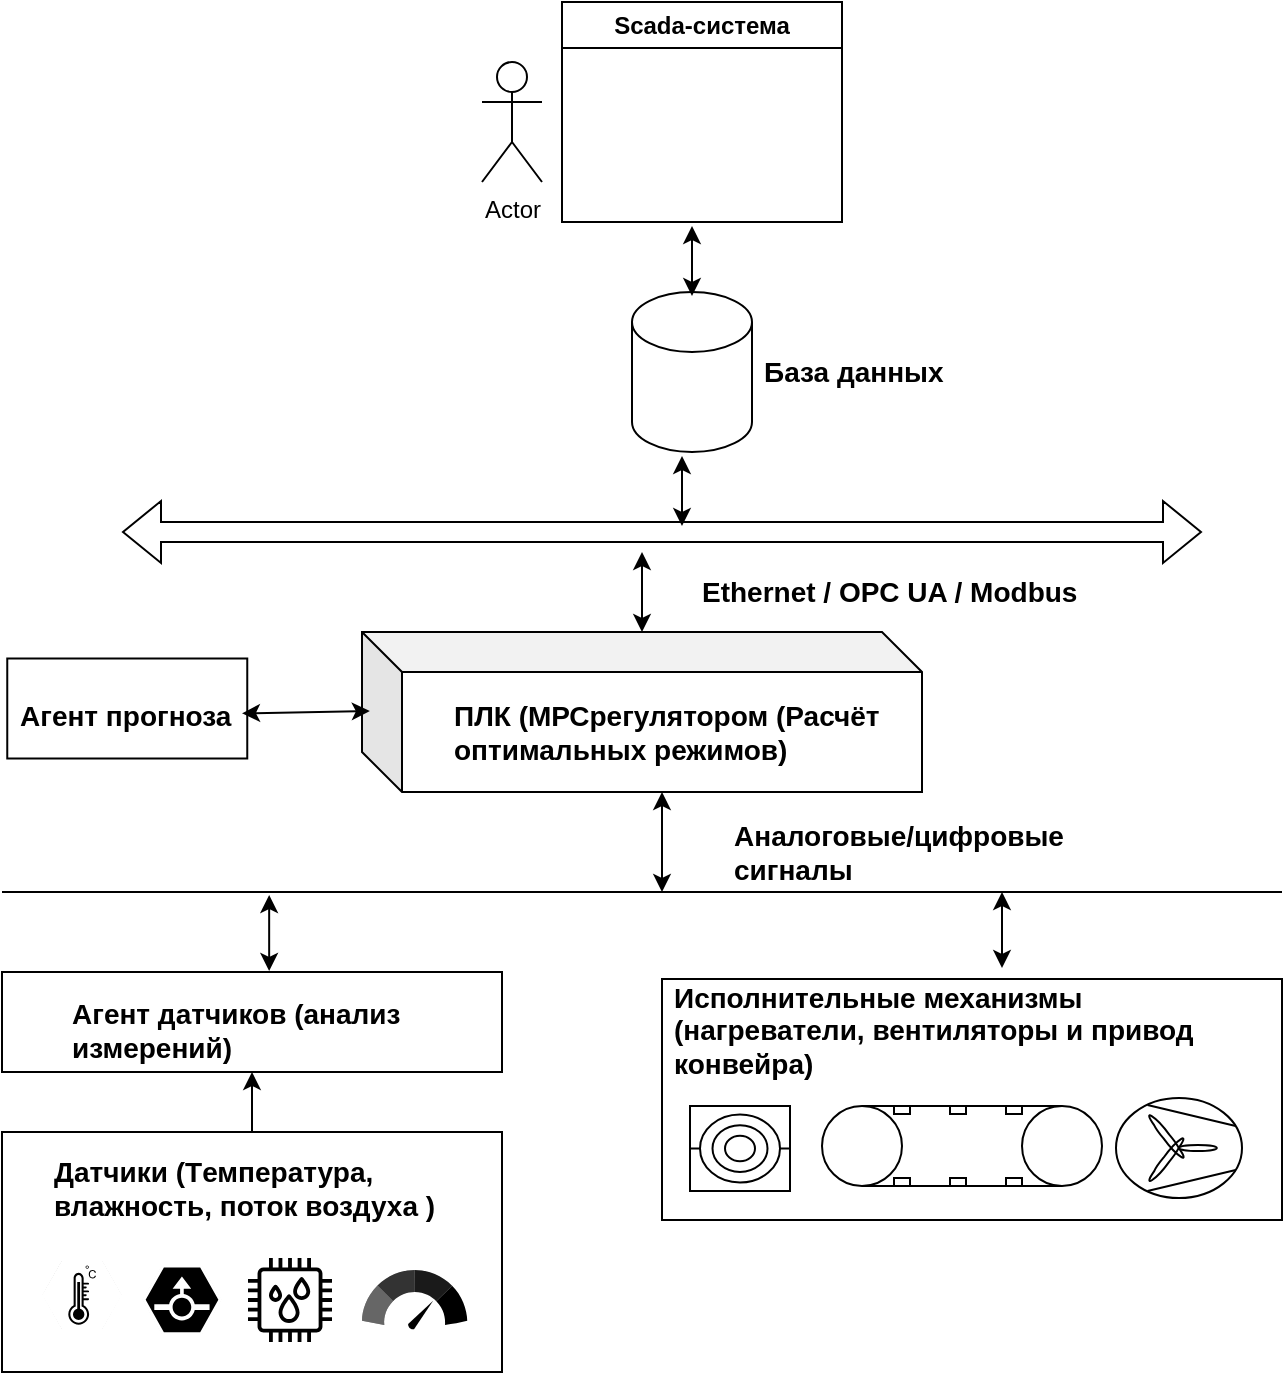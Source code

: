 <mxfile version="26.1.3">
  <diagram name="Page-1" id="28TNWeSjWGokJ0r0hpWa">
    <mxGraphModel dx="1654" dy="706" grid="1" gridSize="10" guides="1" tooltips="1" connect="1" arrows="1" fold="1" page="1" pageScale="1" pageWidth="850" pageHeight="1100" math="0" shadow="0">
      <root>
        <mxCell id="0" />
        <mxCell id="1" parent="0" />
        <mxCell id="aGWl4bQpucfVXgE8bp52-47" value="" style="rounded=0;whiteSpace=wrap;html=1;" vertex="1" parent="1">
          <mxGeometry x="120" y="490" width="250" height="50" as="geometry" />
        </mxCell>
        <mxCell id="aGWl4bQpucfVXgE8bp52-13" value="" style="rounded=0;whiteSpace=wrap;html=1;" vertex="1" parent="1">
          <mxGeometry x="450" y="493.5" width="310" height="120.5" as="geometry" />
        </mxCell>
        <mxCell id="aGWl4bQpucfVXgE8bp52-50" value="" style="edgeStyle=orthogonalEdgeStyle;rounded=0;orthogonalLoop=1;jettySize=auto;html=1;" edge="1" parent="1" source="aGWl4bQpucfVXgE8bp52-11" target="aGWl4bQpucfVXgE8bp52-47">
          <mxGeometry relative="1" as="geometry" />
        </mxCell>
        <mxCell id="aGWl4bQpucfVXgE8bp52-11" value="" style="rounded=0;whiteSpace=wrap;html=1;" vertex="1" parent="1">
          <mxGeometry x="120" y="570" width="250" height="120" as="geometry" />
        </mxCell>
        <mxCell id="aGWl4bQpucfVXgE8bp52-1" value="" style="verticalLabelPosition=bottom;sketch=0;html=1;verticalAlign=top;align=center;points=[[0,0.5,0],[0.125,0.25,0],[0.25,0,0],[0.5,0,0],[0.75,0,0],[0.875,0.25,0],[1,0.5,0],[0.875,0.75,0],[0.75,1,0],[0.5,1,0],[0.125,0.75,0]];pointerEvents=1;shape=mxgraph.cisco_safe.compositeIcon;bgIcon=mxgraph.cisco_safe.design.blank_device;resIcon=mxgraph.cisco_safe.design.sensor;" vertex="1" parent="1">
          <mxGeometry x="140" y="634" width="40" height="35" as="geometry" />
        </mxCell>
        <mxCell id="aGWl4bQpucfVXgE8bp52-2" value="" style="verticalLabelPosition=bottom;sketch=0;html=1;verticalAlign=top;align=center;points=[[0,0.5,0],[0.125,0.25,0],[0.25,0,0],[0.5,0,0],[0.75,0,0],[0.875,0.25,0],[1,0.5,0],[0.875,0.75,0],[0.75,1,0],[0.5,1,0],[0.125,0.75,0]];pointerEvents=1;shape=mxgraph.cisco_safe.compositeIcon;bgIcon=mxgraph.cisco_safe.design.blank_device;resIcon=mxgraph.cisco_safe.design.flow_sensor_2;" vertex="1" parent="1">
          <mxGeometry x="190" y="636.5" width="40" height="35" as="geometry" />
        </mxCell>
        <mxCell id="aGWl4bQpucfVXgE8bp52-4" value="" style="sketch=0;outlineConnect=0;fontColor=#232F3E;gradientColor=none;fillColor=light-dark(#000000, #61820b);strokeColor=none;dashed=0;verticalLabelPosition=bottom;verticalAlign=top;align=center;html=1;fontSize=12;fontStyle=0;aspect=fixed;pointerEvents=1;shape=mxgraph.aws4.iot_thing_humidity_sensor;" vertex="1" parent="1">
          <mxGeometry x="243" y="633" width="42" height="42" as="geometry" />
        </mxCell>
        <mxCell id="aGWl4bQpucfVXgE8bp52-5" value="" style="sketch=0;html=1;aspect=fixed;strokeColor=none;shadow=0;fillColor=light-dark(#000000, #3f85db);verticalAlign=top;labelPosition=center;verticalLabelPosition=bottom;shape=mxgraph.gcp2.speed" vertex="1" parent="1">
          <mxGeometry x="300" y="639" width="52.63" height="30" as="geometry" />
        </mxCell>
        <mxCell id="aGWl4bQpucfVXgE8bp52-6" value="" style="shape=mxgraph.pid.heat_exchangers.heat_exchanger_(spiral);html=1;pointerEvents=1;align=center;verticalLabelPosition=bottom;verticalAlign=top;dashed=0;" vertex="1" parent="1">
          <mxGeometry x="464" y="557" width="50" height="42.5" as="geometry" />
        </mxCell>
        <mxCell id="aGWl4bQpucfVXgE8bp52-8" value="" style="shape=mxgraph.pid.compressors_-_iso.blower,_fan;html=1;pointerEvents=1;align=center;verticalLabelPosition=bottom;verticalAlign=top;dashed=0;" vertex="1" parent="1">
          <mxGeometry x="677" y="553" width="63" height="50" as="geometry" />
        </mxCell>
        <mxCell id="aGWl4bQpucfVXgE8bp52-9" value="" style="verticalLabelPosition=bottom;outlineConnect=0;align=center;dashed=0;html=1;verticalAlign=top;shape=mxgraph.pid2misc.conveyor" vertex="1" parent="1">
          <mxGeometry x="530" y="557" width="140" height="40" as="geometry" />
        </mxCell>
        <mxCell id="aGWl4bQpucfVXgE8bp52-12" value="&lt;font style=&quot;&quot;&gt;&lt;b style=&quot;font-size: 14px;&quot;&gt;Датчики (&lt;/b&gt;&lt;span style=&quot;font-size: 14px;&quot;&gt;&lt;b&gt;Tемпература, влажность, поток воздуха&amp;nbsp;&lt;/b&gt;&lt;/span&gt;&lt;b style=&quot;font-size: 14px;&quot;&gt;)&lt;/b&gt;&lt;/font&gt;" style="text;strokeColor=none;fillColor=none;align=left;verticalAlign=middle;spacingLeft=4;spacingRight=4;overflow=hidden;points=[[0,0.5],[1,0.5]];portConstraint=eastwest;rotatable=0;whiteSpace=wrap;html=1;" vertex="1" parent="1">
          <mxGeometry x="140" y="575" width="210" height="45" as="geometry" />
        </mxCell>
        <mxCell id="aGWl4bQpucfVXgE8bp52-18" value="&lt;p class=&quot;&quot; data-end=&quot;888&quot; data-start=&quot;858&quot;&gt;&lt;strong data-end=&quot;886&quot; data-start=&quot;858&quot;&gt;&lt;font style=&quot;font-size: 14px;&quot;&gt;Исполнительные механизмы (нагреватели, вентиляторы и привод конвейра)&lt;/font&gt;&lt;/strong&gt;&lt;/p&gt;&lt;font size=&quot;3&quot;&gt;&lt;br&gt;&lt;/font&gt;&lt;ul data-end=&quot;1113&quot; data-start=&quot;892&quot;&gt;&lt;font size=&quot;3&quot;&gt;&lt;br&gt;&lt;/font&gt;&lt;li class=&quot;&quot; data-end=&quot;978&quot; data-start=&quot;892&quot;&gt;&lt;br&gt;&lt;p class=&quot;&quot; data-end=&quot;978&quot; data-start=&quot;894&quot;&gt;&lt;/p&gt;&lt;/li&gt;&lt;/ul&gt;" style="text;strokeColor=none;fillColor=none;align=left;verticalAlign=middle;spacingLeft=4;spacingRight=4;overflow=hidden;points=[[0,0.5],[1,0.5]];portConstraint=eastwest;rotatable=0;whiteSpace=wrap;html=1;" vertex="1" parent="1">
          <mxGeometry x="450" y="480" width="310" height="70" as="geometry" />
        </mxCell>
        <mxCell id="aGWl4bQpucfVXgE8bp52-21" value="" style="endArrow=none;html=1;rounded=0;" edge="1" parent="1">
          <mxGeometry width="50" height="50" relative="1" as="geometry">
            <mxPoint x="120" y="450" as="sourcePoint" />
            <mxPoint x="760" y="450" as="targetPoint" />
          </mxGeometry>
        </mxCell>
        <mxCell id="aGWl4bQpucfVXgE8bp52-22" value="" style="endArrow=classic;startArrow=classic;html=1;rounded=0;" edge="1" parent="1">
          <mxGeometry width="50" height="50" relative="1" as="geometry">
            <mxPoint x="620" y="488" as="sourcePoint" />
            <mxPoint x="620" y="450" as="targetPoint" />
          </mxGeometry>
        </mxCell>
        <mxCell id="aGWl4bQpucfVXgE8bp52-23" value="" style="endArrow=classic;startArrow=classic;html=1;rounded=0;" edge="1" parent="1">
          <mxGeometry width="50" height="50" relative="1" as="geometry">
            <mxPoint x="253.58" y="489.5" as="sourcePoint" />
            <mxPoint x="253.58" y="451.5" as="targetPoint" />
          </mxGeometry>
        </mxCell>
        <mxCell id="aGWl4bQpucfVXgE8bp52-24" value="" style="shape=cube;whiteSpace=wrap;html=1;boundedLbl=1;backgroundOutline=1;darkOpacity=0.05;darkOpacity2=0.1;" vertex="1" parent="1">
          <mxGeometry x="300" y="320" width="280" height="80" as="geometry" />
        </mxCell>
        <mxCell id="aGWl4bQpucfVXgE8bp52-25" value="&lt;font style=&quot;&quot;&gt;&lt;b style=&quot;font-size: 14px;&quot;&gt;ПЛК (&lt;/b&gt;&lt;span style=&quot;font-size: 14px;&quot;&gt;&lt;b&gt;&lt;span style=&quot;background-color: transparent;&quot;&gt;МРСрегулятором&amp;nbsp;&lt;/span&gt;&lt;span style=&quot;background-color: transparent;&quot;&gt;(Расчёт оптимальных режимов&lt;/span&gt;&lt;/b&gt;&lt;/span&gt;&lt;b style=&quot;font-size: 14px;&quot;&gt;)&lt;/b&gt;&lt;/font&gt;" style="text;strokeColor=none;fillColor=none;align=left;verticalAlign=middle;spacingLeft=4;spacingRight=4;overflow=hidden;points=[[0,0.5],[1,0.5]];portConstraint=eastwest;rotatable=0;whiteSpace=wrap;html=1;" vertex="1" parent="1">
          <mxGeometry x="340" y="350" width="250" height="40" as="geometry" />
        </mxCell>
        <mxCell id="aGWl4bQpucfVXgE8bp52-29" value="" style="endArrow=classic;startArrow=classic;html=1;rounded=0;" edge="1" parent="1">
          <mxGeometry width="50" height="50" relative="1" as="geometry">
            <mxPoint x="450" y="450" as="sourcePoint" />
            <mxPoint x="450" y="400" as="targetPoint" />
          </mxGeometry>
        </mxCell>
        <mxCell id="aGWl4bQpucfVXgE8bp52-32" value="" style="shape=cylinder3;whiteSpace=wrap;html=1;boundedLbl=1;backgroundOutline=1;size=15;" vertex="1" parent="1">
          <mxGeometry x="435" y="150" width="60" height="80" as="geometry" />
        </mxCell>
        <mxCell id="aGWl4bQpucfVXgE8bp52-33" value="Actor" style="shape=umlActor;verticalLabelPosition=bottom;verticalAlign=top;html=1;outlineConnect=0;" vertex="1" parent="1">
          <mxGeometry x="360" y="35" width="30" height="60" as="geometry" />
        </mxCell>
        <mxCell id="aGWl4bQpucfVXgE8bp52-34" value="Scada-система" style="swimlane;whiteSpace=wrap;html=1;" vertex="1" parent="1">
          <mxGeometry x="400" y="5" width="140" height="110" as="geometry" />
        </mxCell>
        <mxCell id="aGWl4bQpucfVXgE8bp52-36" value="&lt;span style=&quot;font-size: 14px;&quot;&gt;&lt;b&gt;База данных&lt;/b&gt;&lt;/span&gt;" style="text;strokeColor=none;fillColor=none;align=left;verticalAlign=middle;spacingLeft=4;spacingRight=4;overflow=hidden;points=[[0,0.5],[1,0.5]];portConstraint=eastwest;rotatable=0;whiteSpace=wrap;html=1;" vertex="1" parent="1">
          <mxGeometry x="495" y="170" width="250" height="40" as="geometry" />
        </mxCell>
        <mxCell id="aGWl4bQpucfVXgE8bp52-37" value="&lt;font style=&quot;font-size: 14px;&quot;&gt;&lt;b&gt;Аналоговые/цифровые сигналы&lt;/b&gt;&lt;/font&gt;" style="text;strokeColor=none;fillColor=none;align=left;verticalAlign=middle;spacingLeft=4;spacingRight=4;overflow=hidden;points=[[0,0.5],[1,0.5]];portConstraint=eastwest;rotatable=0;whiteSpace=wrap;html=1;" vertex="1" parent="1">
          <mxGeometry x="480" y="410" width="220" height="40" as="geometry" />
        </mxCell>
        <mxCell id="aGWl4bQpucfVXgE8bp52-38" value="" style="shape=flexArrow;endArrow=classic;startArrow=classic;html=1;rounded=0;" edge="1" parent="1">
          <mxGeometry width="100" height="100" relative="1" as="geometry">
            <mxPoint x="180" y="270" as="sourcePoint" />
            <mxPoint x="720" y="270" as="targetPoint" />
          </mxGeometry>
        </mxCell>
        <mxCell id="aGWl4bQpucfVXgE8bp52-39" value="" style="endArrow=classic;startArrow=classic;html=1;rounded=0;" edge="1" parent="1">
          <mxGeometry width="50" height="50" relative="1" as="geometry">
            <mxPoint x="440" y="320" as="sourcePoint" />
            <mxPoint x="440" y="280" as="targetPoint" />
          </mxGeometry>
        </mxCell>
        <mxCell id="aGWl4bQpucfVXgE8bp52-40" value="&lt;span style=&quot;font-size: 14px;&quot;&gt;&lt;b&gt;Ethernet / OPC UA / Modbus&lt;/b&gt;&lt;/span&gt;" style="text;strokeColor=none;fillColor=none;align=left;verticalAlign=middle;spacingLeft=4;spacingRight=4;overflow=hidden;points=[[0,0.5],[1,0.5]];portConstraint=eastwest;rotatable=0;whiteSpace=wrap;html=1;" vertex="1" parent="1">
          <mxGeometry x="464" y="280" width="220" height="40" as="geometry" />
        </mxCell>
        <mxCell id="aGWl4bQpucfVXgE8bp52-45" value="" style="endArrow=classic;startArrow=classic;html=1;rounded=0;" edge="1" parent="1">
          <mxGeometry width="50" height="50" relative="1" as="geometry">
            <mxPoint x="460" y="267" as="sourcePoint" />
            <mxPoint x="460" y="232" as="targetPoint" />
          </mxGeometry>
        </mxCell>
        <mxCell id="aGWl4bQpucfVXgE8bp52-46" value="" style="endArrow=classic;startArrow=classic;html=1;rounded=0;" edge="1" parent="1">
          <mxGeometry width="50" height="50" relative="1" as="geometry">
            <mxPoint x="465" y="152" as="sourcePoint" />
            <mxPoint x="465" y="117" as="targetPoint" />
          </mxGeometry>
        </mxCell>
        <mxCell id="aGWl4bQpucfVXgE8bp52-51" value="&lt;font style=&quot;font-size: 14px;&quot;&gt;&lt;b&gt;Агент датчиков (анализ измерений)&lt;/b&gt;&lt;/font&gt;" style="text;strokeColor=none;fillColor=none;align=left;verticalAlign=middle;spacingLeft=4;spacingRight=4;overflow=hidden;points=[[0,0.5],[1,0.5]];portConstraint=eastwest;rotatable=0;whiteSpace=wrap;html=1;" vertex="1" parent="1">
          <mxGeometry x="149" y="493.5" width="230" height="50" as="geometry" />
        </mxCell>
        <mxCell id="aGWl4bQpucfVXgE8bp52-53" value="" style="rounded=0;whiteSpace=wrap;html=1;" vertex="1" parent="1">
          <mxGeometry x="122.63" y="333.25" width="120" height="50" as="geometry" />
        </mxCell>
        <mxCell id="aGWl4bQpucfVXgE8bp52-54" value="&lt;b&gt;&lt;font style=&quot;font-size: 14px;&quot;&gt;Агент прогноза&lt;/font&gt;&lt;/b&gt;" style="text;strokeColor=none;fillColor=none;align=left;verticalAlign=middle;spacingLeft=4;spacingRight=4;overflow=hidden;points=[[0,0.5],[1,0.5]];portConstraint=eastwest;rotatable=0;whiteSpace=wrap;html=1;" vertex="1" parent="1">
          <mxGeometry x="122.63" y="336.75" width="117.37" height="50" as="geometry" />
        </mxCell>
        <mxCell id="aGWl4bQpucfVXgE8bp52-55" value="" style="endArrow=classic;startArrow=classic;html=1;rounded=0;entryX=0.014;entryY=0.494;entryDx=0;entryDy=0;entryPerimeter=0;" edge="1" parent="1" source="aGWl4bQpucfVXgE8bp52-54" target="aGWl4bQpucfVXgE8bp52-24">
          <mxGeometry width="50" height="50" relative="1" as="geometry">
            <mxPoint x="250" y="400" as="sourcePoint" />
            <mxPoint x="290" y="360" as="targetPoint" />
          </mxGeometry>
        </mxCell>
      </root>
    </mxGraphModel>
  </diagram>
</mxfile>
